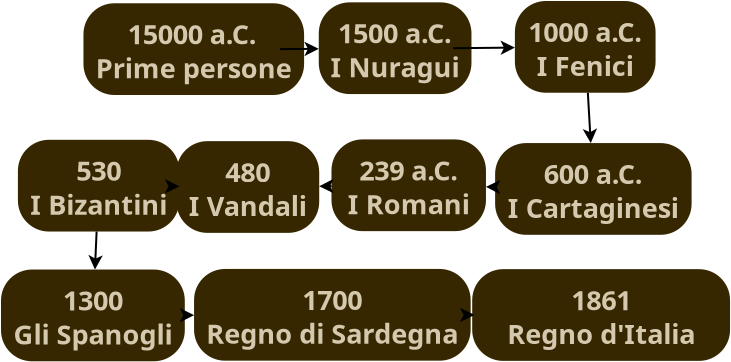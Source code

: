 <?xml version="1.0" encoding="UTF-8"?>
<dia:diagram xmlns:dia="http://www.lysator.liu.se/~alla/dia/">
  <dia:layer name="Segundo plano" visible="true" active="true">
    <dia:object type="Flowchart - Box" version="0" id="O0">
      <dia:attribute name="obj_pos">
        <dia:point val="4.124,1.35"/>
      </dia:attribute>
      <dia:attribute name="obj_bb">
        <dia:rectangle val="4.074,1.3;12.781,5.886"/>
      </dia:attribute>
      <dia:attribute name="elem_corner">
        <dia:point val="4.124,1.35"/>
      </dia:attribute>
      <dia:attribute name="elem_width">
        <dia:real val="8.608"/>
      </dia:attribute>
      <dia:attribute name="elem_height">
        <dia:real val="4.487"/>
      </dia:attribute>
      <dia:attribute name="border_width">
        <dia:real val="0.1"/>
      </dia:attribute>
      <dia:attribute name="border_color">
        <dia:color val="#362700"/>
      </dia:attribute>
      <dia:attribute name="inner_color">
        <dia:color val="#362700"/>
      </dia:attribute>
      <dia:attribute name="show_background">
        <dia:boolean val="true"/>
      </dia:attribute>
      <dia:attribute name="corner_radius">
        <dia:real val="1.5"/>
      </dia:attribute>
      <dia:attribute name="padding">
        <dia:real val="0.5"/>
      </dia:attribute>
      <dia:attribute name="text">
        <dia:composite type="text">
          <dia:attribute name="string">
            <dia:string>#15000 a.C.
Prime persone#</dia:string>
          </dia:attribute>
          <dia:attribute name="font">
            <dia:font family="Akrobat" style="96" name="Courier"/>
          </dia:attribute>
          <dia:attribute name="height">
            <dia:real val="1.693"/>
          </dia:attribute>
          <dia:attribute name="pos">
            <dia:point val="8.428,3.255"/>
          </dia:attribute>
          <dia:attribute name="color">
            <dia:color val="#d4c9ae"/>
          </dia:attribute>
          <dia:attribute name="alignment">
            <dia:enum val="1"/>
          </dia:attribute>
        </dia:composite>
      </dia:attribute>
    </dia:object>
    <dia:object type="Flowchart - Box" version="0" id="O1">
      <dia:attribute name="obj_pos">
        <dia:point val="15.595,1.304"/>
      </dia:attribute>
      <dia:attribute name="obj_bb">
        <dia:rectangle val="15.545,1.254;21.445,5.841"/>
      </dia:attribute>
      <dia:attribute name="elem_corner">
        <dia:point val="15.595,1.304"/>
      </dia:attribute>
      <dia:attribute name="elem_width">
        <dia:real val="5.8"/>
      </dia:attribute>
      <dia:attribute name="elem_height">
        <dia:real val="4.487"/>
      </dia:attribute>
      <dia:attribute name="border_width">
        <dia:real val="0.1"/>
      </dia:attribute>
      <dia:attribute name="border_color">
        <dia:color val="#362700"/>
      </dia:attribute>
      <dia:attribute name="inner_color">
        <dia:color val="#362700"/>
      </dia:attribute>
      <dia:attribute name="show_background">
        <dia:boolean val="true"/>
      </dia:attribute>
      <dia:attribute name="corner_radius">
        <dia:real val="1.5"/>
      </dia:attribute>
      <dia:attribute name="padding">
        <dia:real val="0.5"/>
      </dia:attribute>
      <dia:attribute name="text">
        <dia:composite type="text">
          <dia:attribute name="string">
            <dia:string>#1500 a.C.
I Nuragui#</dia:string>
          </dia:attribute>
          <dia:attribute name="font">
            <dia:font family="Akrobat" style="96" name="Courier"/>
          </dia:attribute>
          <dia:attribute name="height">
            <dia:real val="1.693"/>
          </dia:attribute>
          <dia:attribute name="pos">
            <dia:point val="18.495,3.209"/>
          </dia:attribute>
          <dia:attribute name="color">
            <dia:color val="#d4c9ae"/>
          </dia:attribute>
          <dia:attribute name="alignment">
            <dia:enum val="1"/>
          </dia:attribute>
        </dia:composite>
      </dia:attribute>
    </dia:object>
    <dia:object type="Flowchart - Box" version="0" id="O2">
      <dia:attribute name="obj_pos">
        <dia:point val="25.101,1.237"/>
      </dia:attribute>
      <dia:attribute name="obj_bb">
        <dia:rectangle val="25.051,1.187;30.951,5.774"/>
      </dia:attribute>
      <dia:attribute name="elem_corner">
        <dia:point val="25.101,1.237"/>
      </dia:attribute>
      <dia:attribute name="elem_width">
        <dia:real val="5.8"/>
      </dia:attribute>
      <dia:attribute name="elem_height">
        <dia:real val="4.487"/>
      </dia:attribute>
      <dia:attribute name="border_width">
        <dia:real val="0.1"/>
      </dia:attribute>
      <dia:attribute name="border_color">
        <dia:color val="#362700"/>
      </dia:attribute>
      <dia:attribute name="inner_color">
        <dia:color val="#362700"/>
      </dia:attribute>
      <dia:attribute name="show_background">
        <dia:boolean val="true"/>
      </dia:attribute>
      <dia:attribute name="corner_radius">
        <dia:real val="1.5"/>
      </dia:attribute>
      <dia:attribute name="padding">
        <dia:real val="0.5"/>
      </dia:attribute>
      <dia:attribute name="text">
        <dia:composite type="text">
          <dia:attribute name="string">
            <dia:string>#1000 a.C.
I Fenici#</dia:string>
          </dia:attribute>
          <dia:attribute name="font">
            <dia:font family="Akrobat" style="96" name="Courier"/>
          </dia:attribute>
          <dia:attribute name="height">
            <dia:real val="1.693"/>
          </dia:attribute>
          <dia:attribute name="pos">
            <dia:point val="28.001,3.142"/>
          </dia:attribute>
          <dia:attribute name="color">
            <dia:color val="#d4c9ae"/>
          </dia:attribute>
          <dia:attribute name="alignment">
            <dia:enum val="1"/>
          </dia:attribute>
        </dia:composite>
      </dia:attribute>
    </dia:object>
    <dia:object type="Flowchart - Box" version="0" id="O3">
      <dia:attribute name="obj_pos">
        <dia:point val="24.595,8.341"/>
      </dia:attribute>
      <dia:attribute name="obj_bb">
        <dia:rectangle val="24.545,8.291;32.27,12.877"/>
      </dia:attribute>
      <dia:attribute name="elem_corner">
        <dia:point val="24.595,8.341"/>
      </dia:attribute>
      <dia:attribute name="elem_width">
        <dia:real val="7.625"/>
      </dia:attribute>
      <dia:attribute name="elem_height">
        <dia:real val="4.487"/>
      </dia:attribute>
      <dia:attribute name="border_width">
        <dia:real val="0.1"/>
      </dia:attribute>
      <dia:attribute name="border_color">
        <dia:color val="#362700"/>
      </dia:attribute>
      <dia:attribute name="inner_color">
        <dia:color val="#362700"/>
      </dia:attribute>
      <dia:attribute name="show_background">
        <dia:boolean val="true"/>
      </dia:attribute>
      <dia:attribute name="corner_radius">
        <dia:real val="1.5"/>
      </dia:attribute>
      <dia:attribute name="padding">
        <dia:real val="0.5"/>
      </dia:attribute>
      <dia:attribute name="text">
        <dia:composite type="text">
          <dia:attribute name="string">
            <dia:string>#600 a.C.
I Cartaginesi#</dia:string>
          </dia:attribute>
          <dia:attribute name="font">
            <dia:font family="Akrobat" style="96" name="Courier"/>
          </dia:attribute>
          <dia:attribute name="height">
            <dia:real val="1.693"/>
          </dia:attribute>
          <dia:attribute name="pos">
            <dia:point val="28.408,10.246"/>
          </dia:attribute>
          <dia:attribute name="color">
            <dia:color val="#d4c9ae"/>
          </dia:attribute>
          <dia:attribute name="alignment">
            <dia:enum val="1"/>
          </dia:attribute>
        </dia:composite>
      </dia:attribute>
    </dia:object>
    <dia:object type="Flowchart - Box" version="0" id="O4">
      <dia:attribute name="obj_pos">
        <dia:point val="15.363,8.158"/>
      </dia:attribute>
      <dia:attribute name="obj_bb">
        <dia:rectangle val="15.313,8.108;23.038,12.694"/>
      </dia:attribute>
      <dia:attribute name="elem_corner">
        <dia:point val="15.363,8.158"/>
      </dia:attribute>
      <dia:attribute name="elem_width">
        <dia:real val="7.625"/>
      </dia:attribute>
      <dia:attribute name="elem_height">
        <dia:real val="4.487"/>
      </dia:attribute>
      <dia:attribute name="border_width">
        <dia:real val="0.1"/>
      </dia:attribute>
      <dia:attribute name="border_color">
        <dia:color val="#362700"/>
      </dia:attribute>
      <dia:attribute name="inner_color">
        <dia:color val="#362700"/>
      </dia:attribute>
      <dia:attribute name="show_background">
        <dia:boolean val="true"/>
      </dia:attribute>
      <dia:attribute name="corner_radius">
        <dia:real val="1.5"/>
      </dia:attribute>
      <dia:attribute name="padding">
        <dia:real val="0.5"/>
      </dia:attribute>
      <dia:attribute name="text">
        <dia:composite type="text">
          <dia:attribute name="string">
            <dia:string>#239 a.C.
I Romani#</dia:string>
          </dia:attribute>
          <dia:attribute name="font">
            <dia:font family="Akrobat" style="96" name="Courier"/>
          </dia:attribute>
          <dia:attribute name="height">
            <dia:real val="1.693"/>
          </dia:attribute>
          <dia:attribute name="pos">
            <dia:point val="19.175,10.063"/>
          </dia:attribute>
          <dia:attribute name="color">
            <dia:color val="#d4c9ae"/>
          </dia:attribute>
          <dia:attribute name="alignment">
            <dia:enum val="1"/>
          </dia:attribute>
        </dia:composite>
      </dia:attribute>
    </dia:object>
    <dia:object type="Flowchart - Box" version="0" id="O5">
      <dia:attribute name="obj_pos">
        <dia:point val="8.406,8.244"/>
      </dia:attribute>
      <dia:attribute name="obj_bb">
        <dia:rectangle val="8.356,8.194;13.903,12.781"/>
      </dia:attribute>
      <dia:attribute name="elem_corner">
        <dia:point val="8.406,8.244"/>
      </dia:attribute>
      <dia:attribute name="elem_width">
        <dia:real val="5.448"/>
      </dia:attribute>
      <dia:attribute name="elem_height">
        <dia:real val="4.487"/>
      </dia:attribute>
      <dia:attribute name="border_width">
        <dia:real val="0.1"/>
      </dia:attribute>
      <dia:attribute name="border_color">
        <dia:color val="#362700"/>
      </dia:attribute>
      <dia:attribute name="inner_color">
        <dia:color val="#362700"/>
      </dia:attribute>
      <dia:attribute name="show_background">
        <dia:boolean val="true"/>
      </dia:attribute>
      <dia:attribute name="corner_radius">
        <dia:real val="1.5"/>
      </dia:attribute>
      <dia:attribute name="padding">
        <dia:real val="0.5"/>
      </dia:attribute>
      <dia:attribute name="text">
        <dia:composite type="text">
          <dia:attribute name="string">
            <dia:string>#480
I Vandali#</dia:string>
          </dia:attribute>
          <dia:attribute name="font">
            <dia:font family="Akrobat" style="96" name="Courier"/>
          </dia:attribute>
          <dia:attribute name="height">
            <dia:real val="1.693"/>
          </dia:attribute>
          <dia:attribute name="pos">
            <dia:point val="11.13,10.149"/>
          </dia:attribute>
          <dia:attribute name="color">
            <dia:color val="#d4c9ae"/>
          </dia:attribute>
          <dia:attribute name="alignment">
            <dia:enum val="1"/>
          </dia:attribute>
        </dia:composite>
      </dia:attribute>
    </dia:object>
    <dia:object type="Flowchart - Box" version="0" id="O6">
      <dia:attribute name="obj_pos">
        <dia:point val="0.581,8.177"/>
      </dia:attribute>
      <dia:attribute name="obj_bb">
        <dia:rectangle val="0.531,8.127;6.811,12.714"/>
      </dia:attribute>
      <dia:attribute name="elem_corner">
        <dia:point val="0.581,8.177"/>
      </dia:attribute>
      <dia:attribute name="elem_width">
        <dia:real val="6.18"/>
      </dia:attribute>
      <dia:attribute name="elem_height">
        <dia:real val="4.487"/>
      </dia:attribute>
      <dia:attribute name="border_width">
        <dia:real val="0.1"/>
      </dia:attribute>
      <dia:attribute name="border_color">
        <dia:color val="#362700"/>
      </dia:attribute>
      <dia:attribute name="inner_color">
        <dia:color val="#362700"/>
      </dia:attribute>
      <dia:attribute name="show_background">
        <dia:boolean val="true"/>
      </dia:attribute>
      <dia:attribute name="corner_radius">
        <dia:real val="1.5"/>
      </dia:attribute>
      <dia:attribute name="padding">
        <dia:real val="0.5"/>
      </dia:attribute>
      <dia:attribute name="text">
        <dia:composite type="text">
          <dia:attribute name="string">
            <dia:string>#530
I Bizantini#</dia:string>
          </dia:attribute>
          <dia:attribute name="font">
            <dia:font family="Akrobat" style="96" name="Courier"/>
          </dia:attribute>
          <dia:attribute name="height">
            <dia:real val="1.693"/>
          </dia:attribute>
          <dia:attribute name="pos">
            <dia:point val="3.671,10.082"/>
          </dia:attribute>
          <dia:attribute name="color">
            <dia:color val="#d4c9ae"/>
          </dia:attribute>
          <dia:attribute name="alignment">
            <dia:enum val="1"/>
          </dia:attribute>
        </dia:composite>
      </dia:attribute>
    </dia:object>
    <dia:object type="Flowchart - Box" version="0" id="O7">
      <dia:attribute name="obj_pos">
        <dia:point val="-0.152,14.664"/>
      </dia:attribute>
      <dia:attribute name="obj_bb">
        <dia:rectangle val="-0.202,14.614;6.97,19.201"/>
      </dia:attribute>
      <dia:attribute name="elem_corner">
        <dia:point val="-0.152,14.664"/>
      </dia:attribute>
      <dia:attribute name="elem_width">
        <dia:real val="7.073"/>
      </dia:attribute>
      <dia:attribute name="elem_height">
        <dia:real val="4.487"/>
      </dia:attribute>
      <dia:attribute name="border_width">
        <dia:real val="0.1"/>
      </dia:attribute>
      <dia:attribute name="border_color">
        <dia:color val="#362700"/>
      </dia:attribute>
      <dia:attribute name="inner_color">
        <dia:color val="#362700"/>
      </dia:attribute>
      <dia:attribute name="show_background">
        <dia:boolean val="true"/>
      </dia:attribute>
      <dia:attribute name="corner_radius">
        <dia:real val="1.5"/>
      </dia:attribute>
      <dia:attribute name="padding">
        <dia:real val="0.5"/>
      </dia:attribute>
      <dia:attribute name="text">
        <dia:composite type="text">
          <dia:attribute name="string">
            <dia:string>#1300
Gli Spanogli#</dia:string>
          </dia:attribute>
          <dia:attribute name="font">
            <dia:font family="Akrobat" style="96" name="Courier"/>
          </dia:attribute>
          <dia:attribute name="height">
            <dia:real val="1.693"/>
          </dia:attribute>
          <dia:attribute name="pos">
            <dia:point val="3.384,16.569"/>
          </dia:attribute>
          <dia:attribute name="color">
            <dia:color val="#d4c9ae"/>
          </dia:attribute>
          <dia:attribute name="alignment">
            <dia:enum val="1"/>
          </dia:attribute>
        </dia:composite>
      </dia:attribute>
    </dia:object>
    <dia:object type="Flowchart - Box" version="0" id="O8">
      <dia:attribute name="obj_pos">
        <dia:point val="9.998,14.635"/>
      </dia:attribute>
      <dia:attribute name="obj_bb">
        <dia:rectangle val="9.948,14.585;20.766,19.172"/>
      </dia:attribute>
      <dia:attribute name="elem_corner">
        <dia:point val="9.998,14.635"/>
      </dia:attribute>
      <dia:attribute name="elem_width">
        <dia:real val="10.718"/>
      </dia:attribute>
      <dia:attribute name="elem_height">
        <dia:real val="4.487"/>
      </dia:attribute>
      <dia:attribute name="border_width">
        <dia:real val="0.1"/>
      </dia:attribute>
      <dia:attribute name="border_color">
        <dia:color val="#362700"/>
      </dia:attribute>
      <dia:attribute name="inner_color">
        <dia:color val="#362700"/>
      </dia:attribute>
      <dia:attribute name="show_background">
        <dia:boolean val="true"/>
      </dia:attribute>
      <dia:attribute name="corner_radius">
        <dia:real val="1.5"/>
      </dia:attribute>
      <dia:attribute name="padding">
        <dia:real val="0.5"/>
      </dia:attribute>
      <dia:attribute name="text">
        <dia:composite type="text">
          <dia:attribute name="string">
            <dia:string>#1700
Regno di Sardegna#</dia:string>
          </dia:attribute>
          <dia:attribute name="font">
            <dia:font family="Akrobat" style="96" name="Courier"/>
          </dia:attribute>
          <dia:attribute name="height">
            <dia:real val="1.693"/>
          </dia:attribute>
          <dia:attribute name="pos">
            <dia:point val="15.357,16.54"/>
          </dia:attribute>
          <dia:attribute name="color">
            <dia:color val="#d4c9ae"/>
          </dia:attribute>
          <dia:attribute name="alignment">
            <dia:enum val="1"/>
          </dia:attribute>
        </dia:composite>
      </dia:attribute>
    </dia:object>
    <dia:object type="Flowchart - Box" version="0" id="O9">
      <dia:attribute name="obj_pos">
        <dia:point val="22.399,14.645"/>
      </dia:attribute>
      <dia:attribute name="obj_bb">
        <dia:rectangle val="22.349,14.595;35.242,19.181"/>
      </dia:attribute>
      <dia:attribute name="elem_corner">
        <dia:point val="22.399,14.645"/>
      </dia:attribute>
      <dia:attribute name="elem_width">
        <dia:real val="12.793"/>
      </dia:attribute>
      <dia:attribute name="elem_height">
        <dia:real val="4.487"/>
      </dia:attribute>
      <dia:attribute name="border_width">
        <dia:real val="0.1"/>
      </dia:attribute>
      <dia:attribute name="border_color">
        <dia:color val="#362700"/>
      </dia:attribute>
      <dia:attribute name="inner_color">
        <dia:color val="#362700"/>
      </dia:attribute>
      <dia:attribute name="show_background">
        <dia:boolean val="true"/>
      </dia:attribute>
      <dia:attribute name="corner_radius">
        <dia:real val="1.5"/>
      </dia:attribute>
      <dia:attribute name="padding">
        <dia:real val="0.5"/>
      </dia:attribute>
      <dia:attribute name="text">
        <dia:composite type="text">
          <dia:attribute name="string">
            <dia:string>#1861
Regno d'Italia#</dia:string>
          </dia:attribute>
          <dia:attribute name="font">
            <dia:font family="Akrobat" style="96" name="Courier"/>
          </dia:attribute>
          <dia:attribute name="height">
            <dia:real val="1.693"/>
          </dia:attribute>
          <dia:attribute name="pos">
            <dia:point val="28.796,16.549"/>
          </dia:attribute>
          <dia:attribute name="color">
            <dia:color val="#d4c9ae"/>
          </dia:attribute>
          <dia:attribute name="alignment">
            <dia:enum val="1"/>
          </dia:attribute>
        </dia:composite>
      </dia:attribute>
    </dia:object>
    <dia:object type="Standard - Line" version="0" id="O10">
      <dia:attribute name="obj_pos">
        <dia:point val="12.732,3.593"/>
      </dia:attribute>
      <dia:attribute name="obj_bb">
        <dia:rectangle val="12.681,3.214;15.657,3.938"/>
      </dia:attribute>
      <dia:attribute name="conn_endpoints">
        <dia:point val="12.732,3.593"/>
        <dia:point val="15.545,3.571"/>
      </dia:attribute>
      <dia:attribute name="numcp">
        <dia:int val="1"/>
      </dia:attribute>
      <dia:attribute name="end_arrow">
        <dia:enum val="22"/>
      </dia:attribute>
      <dia:attribute name="end_arrow_length">
        <dia:real val="0.5"/>
      </dia:attribute>
      <dia:attribute name="end_arrow_width">
        <dia:real val="0.5"/>
      </dia:attribute>
      <dia:connections>
        <dia:connection handle="0" to="O0" connection="8"/>
        <dia:connection handle="1" to="O1" connection="16"/>
      </dia:connections>
    </dia:object>
    <dia:object type="Standard - Line" version="0" id="O11">
      <dia:attribute name="obj_pos">
        <dia:point val="21.395,3.548"/>
      </dia:attribute>
      <dia:attribute name="obj_bb">
        <dia:rectangle val="21.345,3.155;25.163,3.878"/>
      </dia:attribute>
      <dia:attribute name="conn_endpoints">
        <dia:point val="21.395,3.548"/>
        <dia:point val="25.051,3.51"/>
      </dia:attribute>
      <dia:attribute name="numcp">
        <dia:int val="1"/>
      </dia:attribute>
      <dia:attribute name="end_arrow">
        <dia:enum val="22"/>
      </dia:attribute>
      <dia:attribute name="end_arrow_length">
        <dia:real val="0.5"/>
      </dia:attribute>
      <dia:attribute name="end_arrow_width">
        <dia:real val="0.5"/>
      </dia:attribute>
      <dia:connections>
        <dia:connection handle="0" to="O1" connection="8"/>
        <dia:connection handle="1" to="O2" connection="16"/>
      </dia:connections>
    </dia:object>
    <dia:object type="Standard - Line" version="0" id="O12">
      <dia:attribute name="obj_pos">
        <dia:point val="28.132,5.774"/>
      </dia:attribute>
      <dia:attribute name="obj_bb">
        <dia:rectangle val="27.88,5.721;28.602,8.403"/>
      </dia:attribute>
      <dia:attribute name="conn_endpoints">
        <dia:point val="28.132,5.774"/>
        <dia:point val="28.276,8.291"/>
      </dia:attribute>
      <dia:attribute name="numcp">
        <dia:int val="1"/>
      </dia:attribute>
      <dia:attribute name="end_arrow">
        <dia:enum val="22"/>
      </dia:attribute>
      <dia:attribute name="end_arrow_length">
        <dia:real val="0.5"/>
      </dia:attribute>
      <dia:attribute name="end_arrow_width">
        <dia:real val="0.5"/>
      </dia:attribute>
      <dia:connections>
        <dia:connection handle="0" to="O2" connection="16"/>
        <dia:connection handle="1" to="O3" connection="16"/>
      </dia:connections>
    </dia:object>
    <dia:object type="Standard - Line" version="0" id="O13">
      <dia:attribute name="obj_pos">
        <dia:point val="24.547,10.508"/>
      </dia:attribute>
      <dia:attribute name="obj_bb">
        <dia:rectangle val="22.925,10.128;24.598,10.851"/>
      </dia:attribute>
      <dia:attribute name="conn_endpoints">
        <dia:point val="24.547,10.508"/>
        <dia:point val="23.037,10.478"/>
      </dia:attribute>
      <dia:attribute name="numcp">
        <dia:int val="1"/>
      </dia:attribute>
      <dia:attribute name="end_arrow">
        <dia:enum val="22"/>
      </dia:attribute>
      <dia:attribute name="end_arrow_length">
        <dia:real val="0.5"/>
      </dia:attribute>
      <dia:attribute name="end_arrow_width">
        <dia:real val="0.5"/>
      </dia:attribute>
      <dia:connections>
        <dia:connection handle="0" to="O3" connection="16"/>
        <dia:connection handle="1" to="O4" connection="16"/>
      </dia:connections>
    </dia:object>
    <dia:object type="Standard - Line" version="0" id="O14">
      <dia:attribute name="obj_pos">
        <dia:point val="15.313,10.443"/>
      </dia:attribute>
      <dia:attribute name="obj_bb">
        <dia:rectangle val="13.792,10.089;15.364,10.813"/>
      </dia:attribute>
      <dia:attribute name="conn_endpoints">
        <dia:point val="15.313,10.443"/>
        <dia:point val="13.904,10.458"/>
      </dia:attribute>
      <dia:attribute name="numcp">
        <dia:int val="1"/>
      </dia:attribute>
      <dia:attribute name="end_arrow">
        <dia:enum val="22"/>
      </dia:attribute>
      <dia:attribute name="end_arrow_length">
        <dia:real val="0.5"/>
      </dia:attribute>
      <dia:attribute name="end_arrow_width">
        <dia:real val="0.5"/>
      </dia:attribute>
      <dia:connections>
        <dia:connection handle="0" to="O4" connection="16"/>
        <dia:connection handle="1" to="O5" connection="16"/>
      </dia:connections>
    </dia:object>
    <dia:object type="Standard - Line" version="0" id="O15">
      <dia:attribute name="obj_pos">
        <dia:point val="8.356,10.463"/>
      </dia:attribute>
      <dia:attribute name="obj_bb">
        <dia:rectangle val="6.699,10.092;8.406,10.816"/>
      </dia:attribute>
      <dia:attribute name="conn_endpoints">
        <dia:point val="8.356,10.463"/>
        <dia:point val="6.811,10.449"/>
      </dia:attribute>
      <dia:attribute name="numcp">
        <dia:int val="1"/>
      </dia:attribute>
      <dia:attribute name="end_arrow">
        <dia:enum val="22"/>
      </dia:attribute>
      <dia:attribute name="end_arrow_length">
        <dia:real val="0.5"/>
      </dia:attribute>
      <dia:attribute name="end_arrow_width">
        <dia:real val="0.5"/>
      </dia:attribute>
      <dia:connections>
        <dia:connection handle="0" to="O5" connection="16"/>
        <dia:connection handle="1" to="O6" connection="16"/>
      </dia:connections>
    </dia:object>
    <dia:object type="Standard - Line" version="0" id="O16">
      <dia:attribute name="obj_pos">
        <dia:point val="3.569,12.714"/>
      </dia:attribute>
      <dia:attribute name="obj_bb">
        <dia:rectangle val="3.151,12.662;3.874,14.725"/>
      </dia:attribute>
      <dia:attribute name="conn_endpoints">
        <dia:point val="3.569,12.714"/>
        <dia:point val="3.485,14.614"/>
      </dia:attribute>
      <dia:attribute name="numcp">
        <dia:int val="1"/>
      </dia:attribute>
      <dia:attribute name="end_arrow">
        <dia:enum val="22"/>
      </dia:attribute>
      <dia:attribute name="end_arrow_length">
        <dia:real val="0.5"/>
      </dia:attribute>
      <dia:attribute name="end_arrow_width">
        <dia:real val="0.5"/>
      </dia:attribute>
      <dia:connections>
        <dia:connection handle="0" to="O6" connection="16"/>
        <dia:connection handle="1" to="O7" connection="16"/>
      </dia:connections>
    </dia:object>
    <dia:object type="Standard - Line" version="0" id="O17">
      <dia:attribute name="obj_pos">
        <dia:point val="6.969,16.898"/>
      </dia:attribute>
      <dia:attribute name="obj_bb">
        <dia:rectangle val="6.919,16.531;10.06,17.255"/>
      </dia:attribute>
      <dia:attribute name="conn_endpoints">
        <dia:point val="6.969,16.898"/>
        <dia:point val="9.948,16.891"/>
      </dia:attribute>
      <dia:attribute name="numcp">
        <dia:int val="1"/>
      </dia:attribute>
      <dia:attribute name="end_arrow">
        <dia:enum val="22"/>
      </dia:attribute>
      <dia:attribute name="end_arrow_length">
        <dia:real val="0.5"/>
      </dia:attribute>
      <dia:attribute name="end_arrow_width">
        <dia:real val="0.5"/>
      </dia:attribute>
      <dia:connections>
        <dia:connection handle="0" to="O7" connection="16"/>
        <dia:connection handle="1" to="O8" connection="16"/>
      </dia:connections>
    </dia:object>
    <dia:object type="Standard - Line" version="0" id="O18">
      <dia:attribute name="obj_pos">
        <dia:point val="20.766,16.882"/>
      </dia:attribute>
      <dia:attribute name="obj_bb">
        <dia:rectangle val="20.716,16.521;22.462,17.245"/>
      </dia:attribute>
      <dia:attribute name="conn_endpoints">
        <dia:point val="20.766,16.882"/>
        <dia:point val="22.35,16.883"/>
      </dia:attribute>
      <dia:attribute name="numcp">
        <dia:int val="1"/>
      </dia:attribute>
      <dia:attribute name="end_arrow">
        <dia:enum val="22"/>
      </dia:attribute>
      <dia:attribute name="end_arrow_length">
        <dia:real val="0.5"/>
      </dia:attribute>
      <dia:attribute name="end_arrow_width">
        <dia:real val="0.5"/>
      </dia:attribute>
      <dia:connections>
        <dia:connection handle="0" to="O8" connection="16"/>
        <dia:connection handle="1" to="O9" connection="16"/>
      </dia:connections>
    </dia:object>
  </dia:layer>
</dia:diagram>
